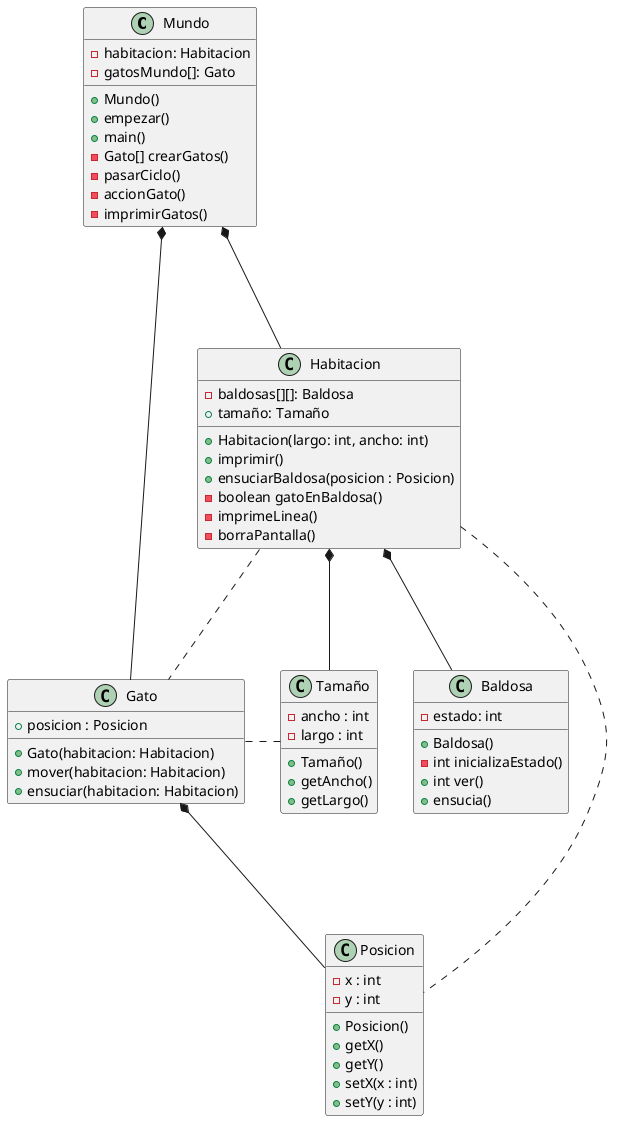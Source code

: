 @startuml diagramaClases

class Mundo{

    - habitacion: Habitacion
    - gatosMundo[]: Gato 
    + Mundo()
    + empezar()
    + main()
    -Gato[] crearGatos()
    -pasarCiclo()
    -accionGato()
    -imprimirGatos()
}

class Habitacion{

    - baldosas[][]: Baldosa
    + tamaño: Tamaño
    + Habitacion(largo: int, ancho: int)
    + imprimir()
    + ensuciarBaldosa(posicion : Posicion)
    -boolean gatoEnBaldosa()
    -imprimeLinea()
    -borraPantalla()
}

class Gato{

    + posicion : Posicion
    + Gato(habitacion: Habitacion)
    + mover(habitacion: Habitacion)
    + ensuciar(habitacion: Habitacion)

}

class Baldosa{

    - estado: int
    + Baldosa()
    - int inicializaEstado()
    + int ver()
    + ensucia()

}

class Tamaño{
    -ancho : int
    -largo : int
    +Tamaño()
    +getAncho()
    +getLargo()
} 

class Posicion{
    - x : int
    - y : int
    +Posicion()
    +getX()
    +getY()
    +setX(x : int)
    +setY(y : int)
}

Mundo *--- Habitacion
Mundo *----- Gato
Habitacion *--- Baldosa 
Habitacion ... Gato
Habitacion *--- Tamaño
Habitacion .... Posicion
Tamaño .l.. Gato
Gato *--- Posicion


@enduml